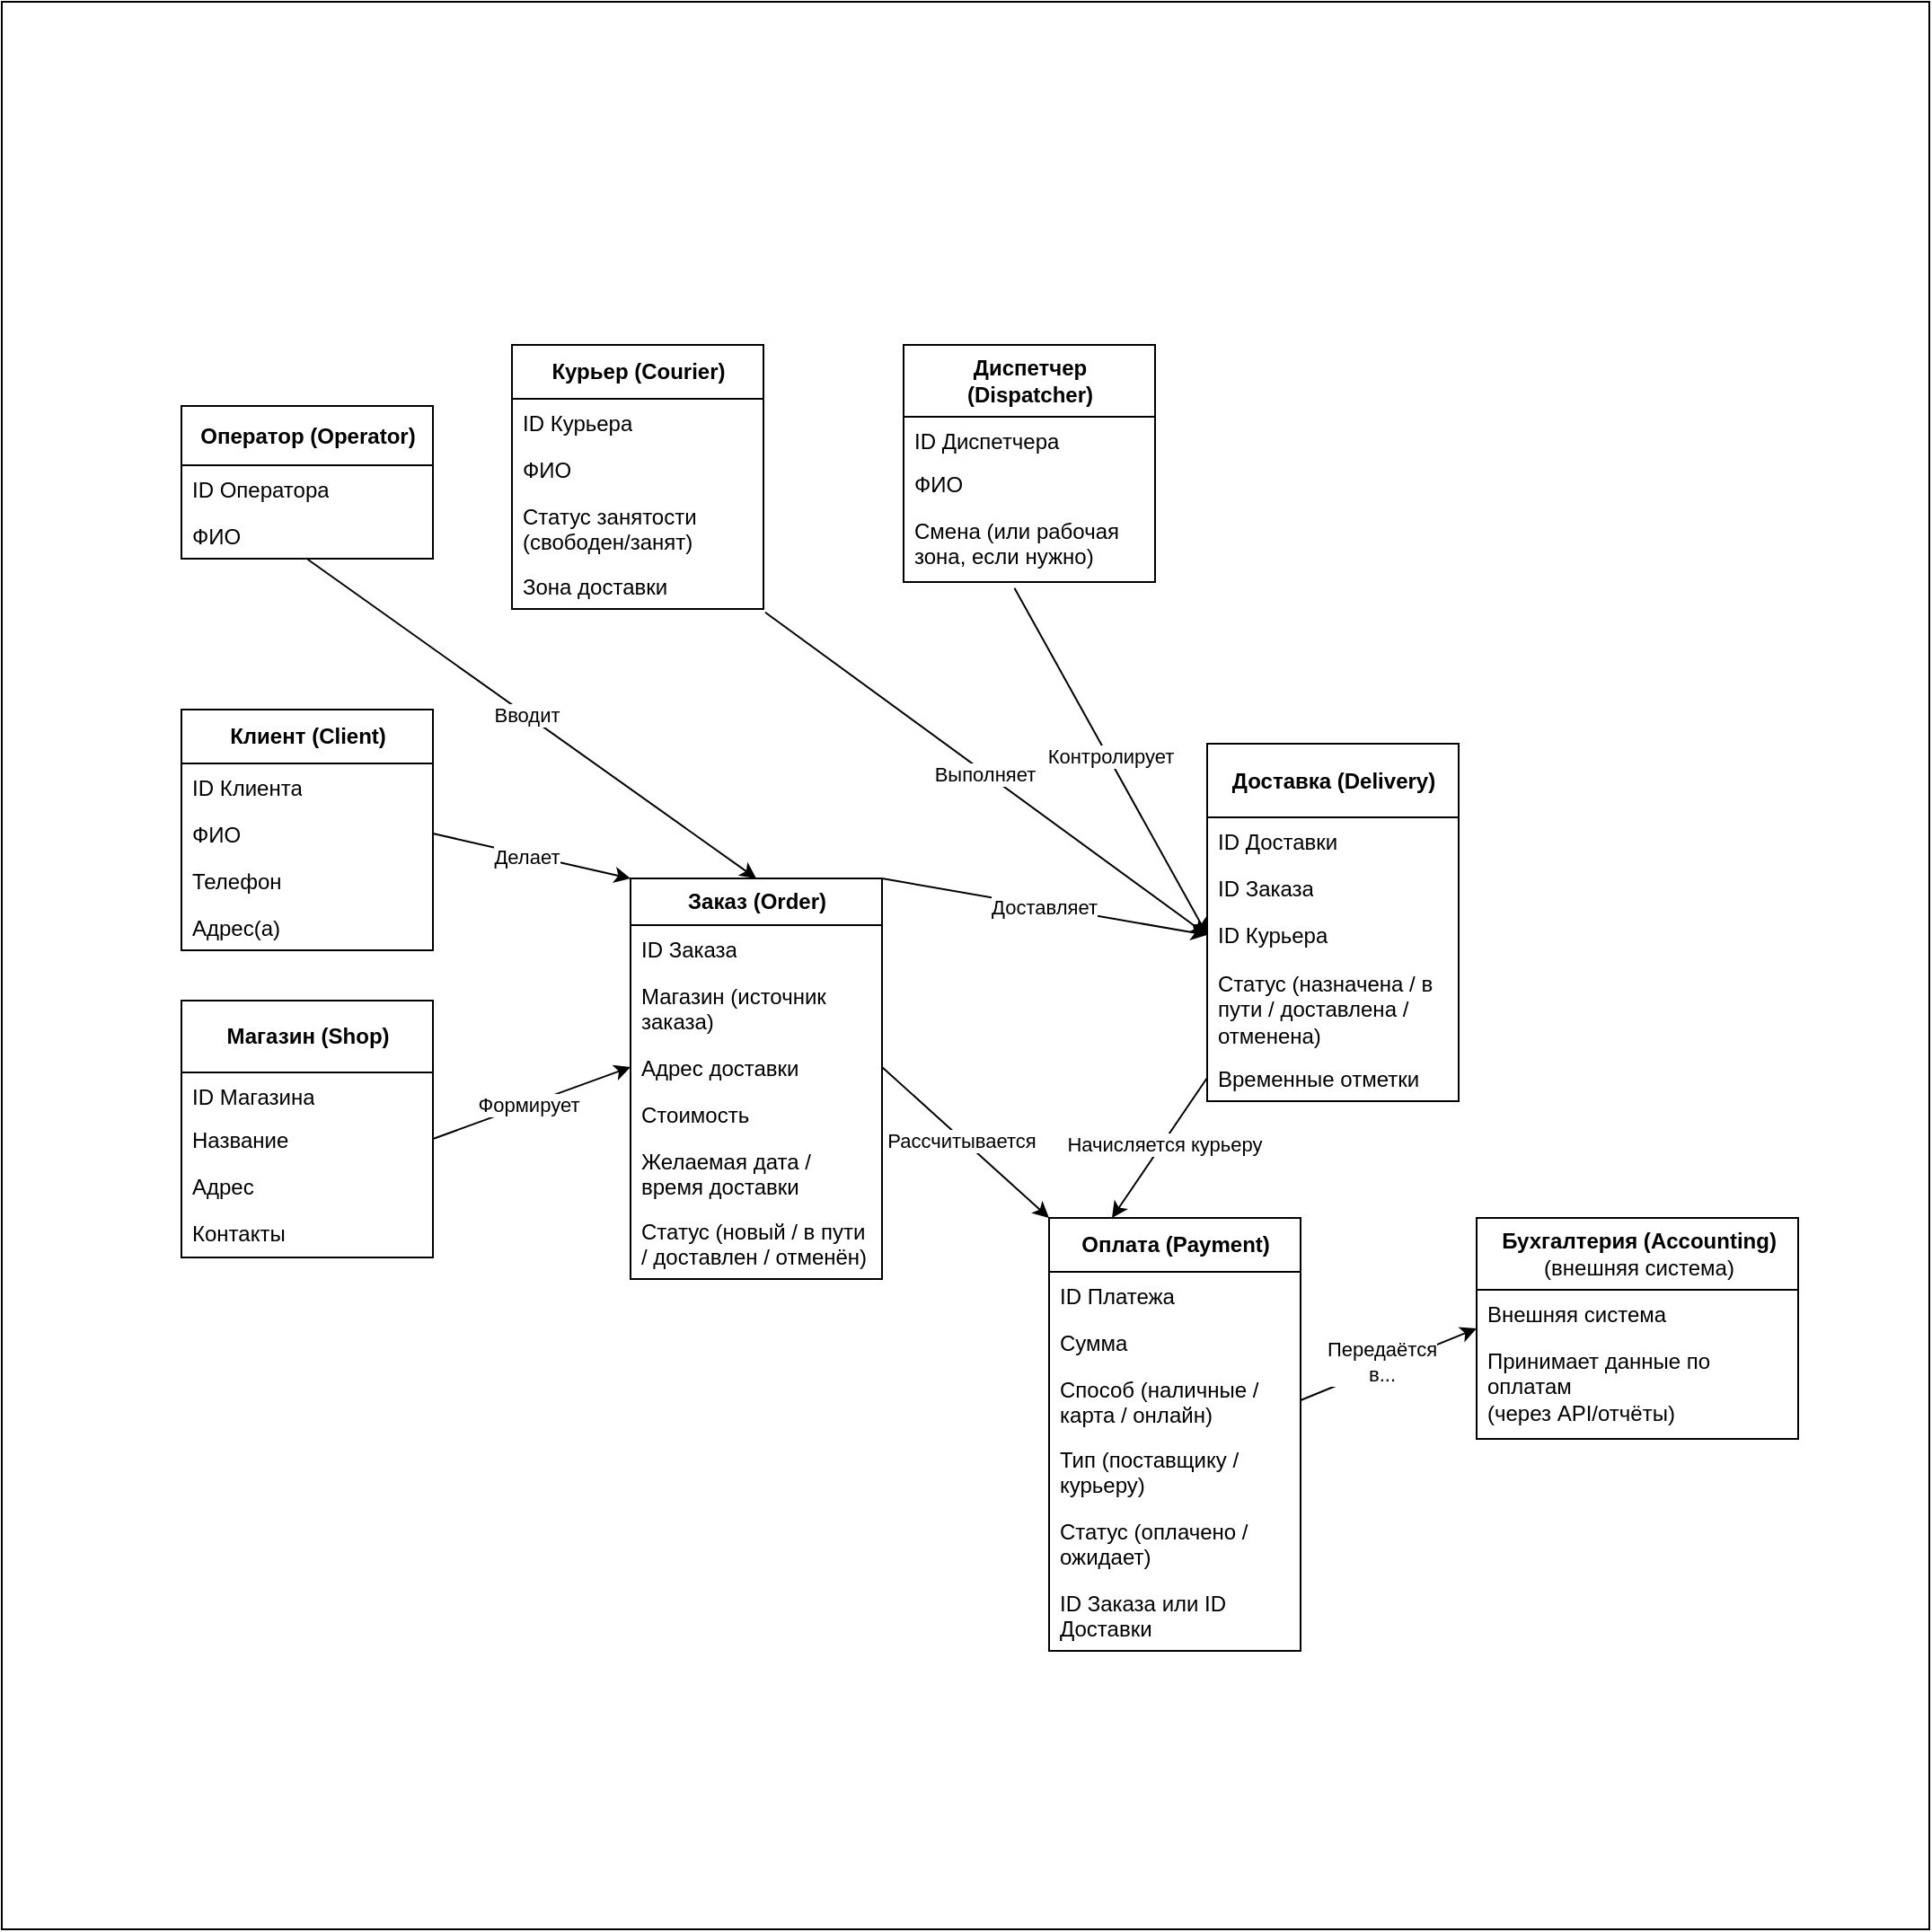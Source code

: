 <mxfile version="28.1.1">
  <diagram name="Страница — 1" id="SPIXWH5k37_w77M8FAvn">
    <mxGraphModel dx="1508" dy="1028" grid="0" gridSize="10" guides="1" tooltips="1" connect="1" arrows="1" fold="1" page="0" pageScale="1" pageWidth="827" pageHeight="1169" math="0" shadow="0">
      <root>
        <mxCell id="0" />
        <mxCell id="1" parent="0" />
        <mxCell id="qmUcqpgNvv5obwFmlG67-1" value="" style="whiteSpace=wrap;html=1;aspect=fixed;fillColor=none;" vertex="1" parent="1">
          <mxGeometry x="202" y="255" width="1073" height="1073" as="geometry" />
        </mxCell>
        <mxCell id="qmUcqpgNvv5obwFmlG67-2" value="&lt;p data-end=&quot;213&quot; data-start=&quot;192&quot;&gt;&lt;strong data-end=&quot;211&quot; data-start=&quot;192&quot;&gt;Клиент (Client)&lt;/strong&gt;&lt;/p&gt;" style="swimlane;fontStyle=0;childLayout=stackLayout;horizontal=1;startSize=30;fillColor=none;horizontalStack=0;resizeParent=1;resizeParentMax=0;resizeLast=0;collapsible=1;marginBottom=0;html=1;" vertex="1" parent="1">
          <mxGeometry x="302" y="649" width="140" height="134" as="geometry" />
        </mxCell>
        <mxCell id="qmUcqpgNvv5obwFmlG67-3" value="ID Клиента" style="text;strokeColor=none;fillColor=none;align=left;verticalAlign=top;spacingLeft=4;spacingRight=4;overflow=hidden;rotatable=0;points=[[0,0.5],[1,0.5]];portConstraint=eastwest;whiteSpace=wrap;html=1;" vertex="1" parent="qmUcqpgNvv5obwFmlG67-2">
          <mxGeometry y="30" width="140" height="26" as="geometry" />
        </mxCell>
        <mxCell id="qmUcqpgNvv5obwFmlG67-4" value="ФИО" style="text;strokeColor=none;fillColor=none;align=left;verticalAlign=top;spacingLeft=4;spacingRight=4;overflow=hidden;rotatable=0;points=[[0,0.5],[1,0.5]];portConstraint=eastwest;whiteSpace=wrap;html=1;" vertex="1" parent="qmUcqpgNvv5obwFmlG67-2">
          <mxGeometry y="56" width="140" height="26" as="geometry" />
        </mxCell>
        <mxCell id="qmUcqpgNvv5obwFmlG67-5" value="Телефон" style="text;strokeColor=none;fillColor=none;align=left;verticalAlign=top;spacingLeft=4;spacingRight=4;overflow=hidden;rotatable=0;points=[[0,0.5],[1,0.5]];portConstraint=eastwest;whiteSpace=wrap;html=1;" vertex="1" parent="qmUcqpgNvv5obwFmlG67-2">
          <mxGeometry y="82" width="140" height="26" as="geometry" />
        </mxCell>
        <mxCell id="qmUcqpgNvv5obwFmlG67-6" value="Адрес(а)" style="text;strokeColor=none;fillColor=none;align=left;verticalAlign=top;spacingLeft=4;spacingRight=4;overflow=hidden;rotatable=0;points=[[0,0.5],[1,0.5]];portConstraint=eastwest;whiteSpace=wrap;html=1;" vertex="1" parent="qmUcqpgNvv5obwFmlG67-2">
          <mxGeometry y="108" width="140" height="26" as="geometry" />
        </mxCell>
        <mxCell id="qmUcqpgNvv5obwFmlG67-7" value="&lt;p data-end=&quot;213&quot; data-start=&quot;192&quot;&gt;&lt;b&gt;Магазин (Shop)&lt;/b&gt;&lt;/p&gt;" style="swimlane;fontStyle=0;childLayout=stackLayout;horizontal=1;startSize=40;fillColor=none;horizontalStack=0;resizeParent=1;resizeParentMax=0;resizeLast=0;collapsible=1;marginBottom=0;html=1;" vertex="1" parent="1">
          <mxGeometry x="302" y="811" width="140" height="143" as="geometry" />
        </mxCell>
        <mxCell id="qmUcqpgNvv5obwFmlG67-8" value="ID Магазина" style="text;strokeColor=none;fillColor=none;align=left;verticalAlign=top;spacingLeft=4;spacingRight=4;overflow=hidden;rotatable=0;points=[[0,0.5],[1,0.5]];portConstraint=eastwest;whiteSpace=wrap;html=1;" vertex="1" parent="qmUcqpgNvv5obwFmlG67-7">
          <mxGeometry y="40" width="140" height="24" as="geometry" />
        </mxCell>
        <mxCell id="qmUcqpgNvv5obwFmlG67-9" value="Название" style="text;strokeColor=none;fillColor=none;align=left;verticalAlign=top;spacingLeft=4;spacingRight=4;overflow=hidden;rotatable=0;points=[[0,0.5],[1,0.5]];portConstraint=eastwest;whiteSpace=wrap;html=1;" vertex="1" parent="qmUcqpgNvv5obwFmlG67-7">
          <mxGeometry y="64" width="140" height="26" as="geometry" />
        </mxCell>
        <mxCell id="qmUcqpgNvv5obwFmlG67-10" value="Адрес" style="text;strokeColor=none;fillColor=none;align=left;verticalAlign=top;spacingLeft=4;spacingRight=4;overflow=hidden;rotatable=0;points=[[0,0.5],[1,0.5]];portConstraint=eastwest;whiteSpace=wrap;html=1;" vertex="1" parent="qmUcqpgNvv5obwFmlG67-7">
          <mxGeometry y="90" width="140" height="26" as="geometry" />
        </mxCell>
        <mxCell id="qmUcqpgNvv5obwFmlG67-11" value="Контакты" style="text;strokeColor=none;fillColor=none;align=left;verticalAlign=top;spacingLeft=4;spacingRight=4;overflow=hidden;rotatable=0;points=[[0,0.5],[1,0.5]];portConstraint=eastwest;whiteSpace=wrap;html=1;" vertex="1" parent="qmUcqpgNvv5obwFmlG67-7">
          <mxGeometry y="116" width="140" height="27" as="geometry" />
        </mxCell>
        <mxCell id="qmUcqpgNvv5obwFmlG67-12" value="&lt;p data-end=&quot;325&quot; data-start=&quot;304&quot;&gt;&lt;strong data-end=&quot;323&quot; data-start=&quot;304&quot;&gt;Курьер (Courier)&lt;/strong&gt;&lt;/p&gt;" style="swimlane;fontStyle=0;childLayout=stackLayout;horizontal=1;startSize=30;fillColor=none;horizontalStack=0;resizeParent=1;resizeParentMax=0;resizeLast=0;collapsible=1;marginBottom=0;html=1;" vertex="1" parent="1">
          <mxGeometry x="486" y="446" width="140" height="147" as="geometry" />
        </mxCell>
        <mxCell id="qmUcqpgNvv5obwFmlG67-13" value="ID Курьера" style="text;strokeColor=none;fillColor=none;align=left;verticalAlign=top;spacingLeft=4;spacingRight=4;overflow=hidden;rotatable=0;points=[[0,0.5],[1,0.5]];portConstraint=eastwest;whiteSpace=wrap;html=1;" vertex="1" parent="qmUcqpgNvv5obwFmlG67-12">
          <mxGeometry y="30" width="140" height="26" as="geometry" />
        </mxCell>
        <mxCell id="qmUcqpgNvv5obwFmlG67-14" value="ФИО" style="text;strokeColor=none;fillColor=none;align=left;verticalAlign=top;spacingLeft=4;spacingRight=4;overflow=hidden;rotatable=0;points=[[0,0.5],[1,0.5]];portConstraint=eastwest;whiteSpace=wrap;html=1;" vertex="1" parent="qmUcqpgNvv5obwFmlG67-12">
          <mxGeometry y="56" width="140" height="26" as="geometry" />
        </mxCell>
        <mxCell id="qmUcqpgNvv5obwFmlG67-15" value="Статус занятости (свободен/занят)" style="text;strokeColor=none;fillColor=none;align=left;verticalAlign=top;spacingLeft=4;spacingRight=4;overflow=hidden;rotatable=0;points=[[0,0.5],[1,0.5]];portConstraint=eastwest;whiteSpace=wrap;html=1;" vertex="1" parent="qmUcqpgNvv5obwFmlG67-12">
          <mxGeometry y="82" width="140" height="39" as="geometry" />
        </mxCell>
        <mxCell id="qmUcqpgNvv5obwFmlG67-16" value="Зона доставки" style="text;strokeColor=none;fillColor=none;align=left;verticalAlign=top;spacingLeft=4;spacingRight=4;overflow=hidden;rotatable=0;points=[[0,0.5],[1,0.5]];portConstraint=eastwest;whiteSpace=wrap;html=1;" vertex="1" parent="qmUcqpgNvv5obwFmlG67-12">
          <mxGeometry y="121" width="140" height="26" as="geometry" />
        </mxCell>
        <mxCell id="qmUcqpgNvv5obwFmlG67-17" value="&lt;p data-end=&quot;434&quot; data-start=&quot;412&quot;&gt;&lt;strong data-end=&quot;432&quot; data-start=&quot;412&quot;&gt;Заказ (Order)&lt;/strong&gt;&lt;/p&gt;" style="swimlane;fontStyle=0;childLayout=stackLayout;horizontal=1;startSize=26;fillColor=none;horizontalStack=0;resizeParent=1;resizeParentMax=0;resizeLast=0;collapsible=1;marginBottom=0;html=1;" vertex="1" parent="1">
          <mxGeometry x="552" y="743" width="140" height="223" as="geometry" />
        </mxCell>
        <mxCell id="qmUcqpgNvv5obwFmlG67-18" value="ID Заказа" style="text;strokeColor=none;fillColor=none;align=left;verticalAlign=top;spacingLeft=4;spacingRight=4;overflow=hidden;rotatable=0;points=[[0,0.5],[1,0.5]];portConstraint=eastwest;whiteSpace=wrap;html=1;" vertex="1" parent="qmUcqpgNvv5obwFmlG67-17">
          <mxGeometry y="26" width="140" height="26" as="geometry" />
        </mxCell>
        <mxCell id="qmUcqpgNvv5obwFmlG67-19" value="Магазин (источник заказа)" style="text;strokeColor=none;fillColor=none;align=left;verticalAlign=top;spacingLeft=4;spacingRight=4;overflow=hidden;rotatable=0;points=[[0,0.5],[1,0.5]];portConstraint=eastwest;whiteSpace=wrap;html=1;" vertex="1" parent="qmUcqpgNvv5obwFmlG67-17">
          <mxGeometry y="52" width="140" height="40" as="geometry" />
        </mxCell>
        <mxCell id="qmUcqpgNvv5obwFmlG67-20" value="Адрес доставки" style="text;strokeColor=none;fillColor=none;align=left;verticalAlign=top;spacingLeft=4;spacingRight=4;overflow=hidden;rotatable=0;points=[[0,0.5],[1,0.5]];portConstraint=eastwest;whiteSpace=wrap;html=1;" vertex="1" parent="qmUcqpgNvv5obwFmlG67-17">
          <mxGeometry y="92" width="140" height="26" as="geometry" />
        </mxCell>
        <mxCell id="qmUcqpgNvv5obwFmlG67-21" value="Стоимость" style="text;strokeColor=none;fillColor=none;align=left;verticalAlign=top;spacingLeft=4;spacingRight=4;overflow=hidden;rotatable=0;points=[[0,0.5],[1,0.5]];portConstraint=eastwest;whiteSpace=wrap;html=1;" vertex="1" parent="qmUcqpgNvv5obwFmlG67-17">
          <mxGeometry y="118" width="140" height="26" as="geometry" />
        </mxCell>
        <mxCell id="qmUcqpgNvv5obwFmlG67-22" value="Желаемая дата / время доставки" style="text;strokeColor=none;fillColor=none;align=left;verticalAlign=top;spacingLeft=4;spacingRight=4;overflow=hidden;rotatable=0;points=[[0,0.5],[1,0.5]];portConstraint=eastwest;whiteSpace=wrap;html=1;" vertex="1" parent="qmUcqpgNvv5obwFmlG67-17">
          <mxGeometry y="144" width="140" height="39" as="geometry" />
        </mxCell>
        <mxCell id="qmUcqpgNvv5obwFmlG67-23" value="Статус (новый / в пути / доставлен / отменён)" style="text;strokeColor=none;fillColor=none;align=left;verticalAlign=top;spacingLeft=4;spacingRight=4;overflow=hidden;rotatable=0;points=[[0,0.5],[1,0.5]];portConstraint=eastwest;whiteSpace=wrap;html=1;" vertex="1" parent="qmUcqpgNvv5obwFmlG67-17">
          <mxGeometry y="183" width="140" height="40" as="geometry" />
        </mxCell>
        <mxCell id="qmUcqpgNvv5obwFmlG67-24" value="&lt;p data-end=&quot;434&quot; data-start=&quot;412&quot;&gt;&lt;b&gt;Оператор (Operator)&lt;/b&gt;&lt;/p&gt;" style="swimlane;fontStyle=0;childLayout=stackLayout;horizontal=1;startSize=33;fillColor=none;horizontalStack=0;resizeParent=1;resizeParentMax=0;resizeLast=0;collapsible=1;marginBottom=0;html=1;" vertex="1" parent="1">
          <mxGeometry x="302" y="480" width="140" height="85" as="geometry" />
        </mxCell>
        <mxCell id="qmUcqpgNvv5obwFmlG67-25" value="ID Оператора" style="text;strokeColor=none;fillColor=none;align=left;verticalAlign=top;spacingLeft=4;spacingRight=4;overflow=hidden;rotatable=0;points=[[0,0.5],[1,0.5]];portConstraint=eastwest;whiteSpace=wrap;html=1;" vertex="1" parent="qmUcqpgNvv5obwFmlG67-24">
          <mxGeometry y="33" width="140" height="26" as="geometry" />
        </mxCell>
        <mxCell id="qmUcqpgNvv5obwFmlG67-26" value="ФИО" style="text;strokeColor=none;fillColor=none;align=left;verticalAlign=top;spacingLeft=4;spacingRight=4;overflow=hidden;rotatable=0;points=[[0,0.5],[1,0.5]];portConstraint=eastwest;whiteSpace=wrap;html=1;" vertex="1" parent="qmUcqpgNvv5obwFmlG67-24">
          <mxGeometry y="59" width="140" height="26" as="geometry" />
        </mxCell>
        <mxCell id="qmUcqpgNvv5obwFmlG67-27" value="&lt;p data-end=&quot;434&quot; data-start=&quot;412&quot;&gt;&lt;strong data-end=&quot;432&quot; data-start=&quot;412&quot;&gt;Оплата (Payment)&lt;/strong&gt;&lt;/p&gt;" style="swimlane;fontStyle=0;childLayout=stackLayout;horizontal=1;startSize=30;fillColor=none;horizontalStack=0;resizeParent=1;resizeParentMax=0;resizeLast=0;collapsible=1;marginBottom=0;html=1;" vertex="1" parent="1">
          <mxGeometry x="785" y="932" width="140" height="241" as="geometry" />
        </mxCell>
        <mxCell id="qmUcqpgNvv5obwFmlG67-28" value="ID Платежа" style="text;strokeColor=none;fillColor=none;align=left;verticalAlign=top;spacingLeft=4;spacingRight=4;overflow=hidden;rotatable=0;points=[[0,0.5],[1,0.5]];portConstraint=eastwest;whiteSpace=wrap;html=1;" vertex="1" parent="qmUcqpgNvv5obwFmlG67-27">
          <mxGeometry y="30" width="140" height="26" as="geometry" />
        </mxCell>
        <mxCell id="qmUcqpgNvv5obwFmlG67-29" value="Сумма" style="text;strokeColor=none;fillColor=none;align=left;verticalAlign=top;spacingLeft=4;spacingRight=4;overflow=hidden;rotatable=0;points=[[0,0.5],[1,0.5]];portConstraint=eastwest;whiteSpace=wrap;html=1;" vertex="1" parent="qmUcqpgNvv5obwFmlG67-27">
          <mxGeometry y="56" width="140" height="26" as="geometry" />
        </mxCell>
        <mxCell id="qmUcqpgNvv5obwFmlG67-30" value="Способ (наличные / карта / онлайн)" style="text;strokeColor=none;fillColor=none;align=left;verticalAlign=top;spacingLeft=4;spacingRight=4;overflow=hidden;rotatable=0;points=[[0,0.5],[1,0.5]];portConstraint=eastwest;whiteSpace=wrap;html=1;" vertex="1" parent="qmUcqpgNvv5obwFmlG67-27">
          <mxGeometry y="82" width="140" height="39" as="geometry" />
        </mxCell>
        <mxCell id="qmUcqpgNvv5obwFmlG67-31" value="Тип (поставщику / курьеру)" style="text;strokeColor=none;fillColor=none;align=left;verticalAlign=top;spacingLeft=4;spacingRight=4;overflow=hidden;rotatable=0;points=[[0,0.5],[1,0.5]];portConstraint=eastwest;whiteSpace=wrap;html=1;" vertex="1" parent="qmUcqpgNvv5obwFmlG67-27">
          <mxGeometry y="121" width="140" height="40" as="geometry" />
        </mxCell>
        <mxCell id="qmUcqpgNvv5obwFmlG67-32" value="Статус (оплачено / ожидает)" style="text;strokeColor=none;fillColor=none;align=left;verticalAlign=top;spacingLeft=4;spacingRight=4;overflow=hidden;rotatable=0;points=[[0,0.5],[1,0.5]];portConstraint=eastwest;whiteSpace=wrap;html=1;" vertex="1" parent="qmUcqpgNvv5obwFmlG67-27">
          <mxGeometry y="161" width="140" height="40" as="geometry" />
        </mxCell>
        <mxCell id="qmUcqpgNvv5obwFmlG67-33" value="ID Заказа или ID Доставки" style="text;strokeColor=none;fillColor=none;align=left;verticalAlign=top;spacingLeft=4;spacingRight=4;overflow=hidden;rotatable=0;points=[[0,0.5],[1,0.5]];portConstraint=eastwest;whiteSpace=wrap;html=1;" vertex="1" parent="qmUcqpgNvv5obwFmlG67-27">
          <mxGeometry y="201" width="140" height="40" as="geometry" />
        </mxCell>
        <mxCell id="qmUcqpgNvv5obwFmlG67-34" value="&lt;p data-end=&quot;213&quot; data-start=&quot;192&quot;&gt;&lt;b&gt;Доставка (Delivery)&lt;/b&gt;&lt;/p&gt;" style="swimlane;fontStyle=0;childLayout=stackLayout;horizontal=1;startSize=41;fillColor=none;horizontalStack=0;resizeParent=1;resizeParentMax=0;resizeLast=0;collapsible=1;marginBottom=0;html=1;" vertex="1" parent="1">
          <mxGeometry x="873" y="668" width="140" height="199" as="geometry" />
        </mxCell>
        <mxCell id="qmUcqpgNvv5obwFmlG67-35" value="ID Доставки" style="text;strokeColor=none;fillColor=none;align=left;verticalAlign=top;spacingLeft=4;spacingRight=4;overflow=hidden;rotatable=0;points=[[0,0.5],[1,0.5]];portConstraint=eastwest;whiteSpace=wrap;html=1;" vertex="1" parent="qmUcqpgNvv5obwFmlG67-34">
          <mxGeometry y="41" width="140" height="26" as="geometry" />
        </mxCell>
        <mxCell id="qmUcqpgNvv5obwFmlG67-36" value="ID Заказа" style="text;strokeColor=none;fillColor=none;align=left;verticalAlign=top;spacingLeft=4;spacingRight=4;overflow=hidden;rotatable=0;points=[[0,0.5],[1,0.5]];portConstraint=eastwest;whiteSpace=wrap;html=1;" vertex="1" parent="qmUcqpgNvv5obwFmlG67-34">
          <mxGeometry y="67" width="140" height="26" as="geometry" />
        </mxCell>
        <mxCell id="qmUcqpgNvv5obwFmlG67-37" value="ID Курьера" style="text;strokeColor=none;fillColor=none;align=left;verticalAlign=top;spacingLeft=4;spacingRight=4;overflow=hidden;rotatable=0;points=[[0,0.5],[1,0.5]];portConstraint=eastwest;whiteSpace=wrap;html=1;" vertex="1" parent="qmUcqpgNvv5obwFmlG67-34">
          <mxGeometry y="93" width="140" height="27" as="geometry" />
        </mxCell>
        <mxCell id="qmUcqpgNvv5obwFmlG67-38" value="Статус (назначена / в пути / доставлена / отменена)" style="text;strokeColor=none;fillColor=none;align=left;verticalAlign=top;spacingLeft=4;spacingRight=4;overflow=hidden;rotatable=0;points=[[0,0.5],[1,0.5]];portConstraint=eastwest;whiteSpace=wrap;html=1;" vertex="1" parent="qmUcqpgNvv5obwFmlG67-34">
          <mxGeometry y="120" width="140" height="53" as="geometry" />
        </mxCell>
        <mxCell id="qmUcqpgNvv5obwFmlG67-39" value="Временные отметки" style="text;strokeColor=none;fillColor=none;align=left;verticalAlign=top;spacingLeft=4;spacingRight=4;overflow=hidden;rotatable=0;points=[[0,0.5],[1,0.5]];portConstraint=eastwest;whiteSpace=wrap;html=1;" vertex="1" parent="qmUcqpgNvv5obwFmlG67-34">
          <mxGeometry y="173" width="140" height="26" as="geometry" />
        </mxCell>
        <mxCell id="qmUcqpgNvv5obwFmlG67-40" value="" style="endArrow=classic;html=1;rounded=0;exitX=1;exitY=0.5;exitDx=0;exitDy=0;entryX=0;entryY=0.5;entryDx=0;entryDy=0;" edge="1" parent="1" source="qmUcqpgNvv5obwFmlG67-9" target="qmUcqpgNvv5obwFmlG67-20">
          <mxGeometry width="50" height="50" relative="1" as="geometry">
            <mxPoint x="718" y="737" as="sourcePoint" />
            <mxPoint x="625" y="780" as="targetPoint" />
          </mxGeometry>
        </mxCell>
        <mxCell id="qmUcqpgNvv5obwFmlG67-41" value="Формирует" style="edgeLabel;html=1;align=center;verticalAlign=middle;resizable=0;points=[];" vertex="1" connectable="0" parent="qmUcqpgNvv5obwFmlG67-40">
          <mxGeometry x="-0.034" relative="1" as="geometry">
            <mxPoint as="offset" />
          </mxGeometry>
        </mxCell>
        <mxCell id="qmUcqpgNvv5obwFmlG67-42" value="" style="endArrow=classic;html=1;rounded=0;entryX=0.5;entryY=0;entryDx=0;entryDy=0;exitX=0.502;exitY=1.015;exitDx=0;exitDy=0;exitPerimeter=0;" edge="1" parent="1" source="qmUcqpgNvv5obwFmlG67-26" target="qmUcqpgNvv5obwFmlG67-17">
          <mxGeometry width="50" height="50" relative="1" as="geometry">
            <mxPoint x="440" y="554" as="sourcePoint" />
            <mxPoint x="768" y="687" as="targetPoint" />
          </mxGeometry>
        </mxCell>
        <mxCell id="qmUcqpgNvv5obwFmlG67-43" value="Вводит" style="edgeLabel;html=1;align=center;verticalAlign=middle;resizable=0;points=[];" vertex="1" connectable="0" parent="qmUcqpgNvv5obwFmlG67-42">
          <mxGeometry x="-0.02" y="1" relative="1" as="geometry">
            <mxPoint x="-1" as="offset" />
          </mxGeometry>
        </mxCell>
        <mxCell id="qmUcqpgNvv5obwFmlG67-44" value="" style="endArrow=classic;html=1;rounded=0;exitX=1;exitY=0.5;exitDx=0;exitDy=0;entryX=0;entryY=0;entryDx=0;entryDy=0;" edge="1" parent="1" source="qmUcqpgNvv5obwFmlG67-4" target="qmUcqpgNvv5obwFmlG67-17">
          <mxGeometry width="50" height="50" relative="1" as="geometry">
            <mxPoint x="718" y="737" as="sourcePoint" />
            <mxPoint x="768" y="687" as="targetPoint" />
          </mxGeometry>
        </mxCell>
        <mxCell id="qmUcqpgNvv5obwFmlG67-45" value="Делает" style="edgeLabel;html=1;align=center;verticalAlign=middle;resizable=0;points=[];" vertex="1" connectable="0" parent="qmUcqpgNvv5obwFmlG67-44">
          <mxGeometry x="-0.053" y="-1" relative="1" as="geometry">
            <mxPoint as="offset" />
          </mxGeometry>
        </mxCell>
        <mxCell id="qmUcqpgNvv5obwFmlG67-46" value="" style="endArrow=classic;html=1;rounded=0;entryX=0;entryY=0.5;entryDx=0;entryDy=0;exitX=1;exitY=0;exitDx=0;exitDy=0;" edge="1" parent="1" source="qmUcqpgNvv5obwFmlG67-17" target="qmUcqpgNvv5obwFmlG67-37">
          <mxGeometry width="50" height="50" relative="1" as="geometry">
            <mxPoint x="897" y="673" as="sourcePoint" />
            <mxPoint x="768" y="687" as="targetPoint" />
          </mxGeometry>
        </mxCell>
        <mxCell id="qmUcqpgNvv5obwFmlG67-47" value="Доставляет" style="edgeLabel;html=1;align=center;verticalAlign=middle;resizable=0;points=[];" vertex="1" connectable="0" parent="qmUcqpgNvv5obwFmlG67-46">
          <mxGeometry x="-0.004" relative="1" as="geometry">
            <mxPoint as="offset" />
          </mxGeometry>
        </mxCell>
        <mxCell id="qmUcqpgNvv5obwFmlG67-48" value="" style="endArrow=classic;html=1;rounded=0;exitX=1.007;exitY=1.072;exitDx=0;exitDy=0;entryX=0;entryY=0.5;entryDx=0;entryDy=0;exitPerimeter=0;" edge="1" parent="1" source="qmUcqpgNvv5obwFmlG67-16" target="qmUcqpgNvv5obwFmlG67-37">
          <mxGeometry width="50" height="50" relative="1" as="geometry">
            <mxPoint x="661" y="528" as="sourcePoint" />
            <mxPoint x="711" y="478" as="targetPoint" />
          </mxGeometry>
        </mxCell>
        <mxCell id="qmUcqpgNvv5obwFmlG67-49" value="Выполняет" style="edgeLabel;html=1;align=center;verticalAlign=middle;resizable=0;points=[];" vertex="1" connectable="0" parent="qmUcqpgNvv5obwFmlG67-48">
          <mxGeometry x="-0.01" y="-1" relative="1" as="geometry">
            <mxPoint as="offset" />
          </mxGeometry>
        </mxCell>
        <mxCell id="qmUcqpgNvv5obwFmlG67-50" value="&lt;p data-end=&quot;213&quot; data-start=&quot;192&quot;&gt;&lt;b&gt;Диспетчер &lt;br&gt;(&lt;/b&gt;&lt;span style=&quot;background-color: transparent;&quot;&gt;&lt;b&gt;Dispatcher&lt;/b&gt;&lt;/span&gt;&lt;b style=&quot;background-color: transparent; color: light-dark(rgb(0, 0, 0), rgb(255, 255, 255));&quot;&gt;)&lt;/b&gt;&lt;/p&gt;" style="swimlane;fontStyle=0;childLayout=stackLayout;horizontal=1;startSize=40;fillColor=none;horizontalStack=0;resizeParent=1;resizeParentMax=0;resizeLast=0;collapsible=1;marginBottom=0;html=1;" vertex="1" parent="1">
          <mxGeometry x="704" y="446" width="140" height="132" as="geometry" />
        </mxCell>
        <mxCell id="qmUcqpgNvv5obwFmlG67-51" value="ID Диспетчера" style="text;strokeColor=none;fillColor=none;align=left;verticalAlign=top;spacingLeft=4;spacingRight=4;overflow=hidden;rotatable=0;points=[[0,0.5],[1,0.5]];portConstraint=eastwest;whiteSpace=wrap;html=1;" vertex="1" parent="qmUcqpgNvv5obwFmlG67-50">
          <mxGeometry y="40" width="140" height="24" as="geometry" />
        </mxCell>
        <mxCell id="qmUcqpgNvv5obwFmlG67-52" value="ФИО" style="text;strokeColor=none;fillColor=none;align=left;verticalAlign=top;spacingLeft=4;spacingRight=4;overflow=hidden;rotatable=0;points=[[0,0.5],[1,0.5]];portConstraint=eastwest;whiteSpace=wrap;html=1;" vertex="1" parent="qmUcqpgNvv5obwFmlG67-50">
          <mxGeometry y="64" width="140" height="26" as="geometry" />
        </mxCell>
        <mxCell id="qmUcqpgNvv5obwFmlG67-53" value="Смена (или рабочая зона, если нужно)" style="text;strokeColor=none;fillColor=none;align=left;verticalAlign=top;spacingLeft=4;spacingRight=4;overflow=hidden;rotatable=0;points=[[0,0.5],[1,0.5]];portConstraint=eastwest;whiteSpace=wrap;html=1;" vertex="1" parent="qmUcqpgNvv5obwFmlG67-50">
          <mxGeometry y="90" width="140" height="42" as="geometry" />
        </mxCell>
        <mxCell id="qmUcqpgNvv5obwFmlG67-54" value="" style="endArrow=classic;html=1;rounded=0;exitX=0.441;exitY=1.08;exitDx=0;exitDy=0;exitPerimeter=0;entryX=0;entryY=0.5;entryDx=0;entryDy=0;" edge="1" parent="1" source="qmUcqpgNvv5obwFmlG67-53" target="qmUcqpgNvv5obwFmlG67-37">
          <mxGeometry width="50" height="50" relative="1" as="geometry">
            <mxPoint x="718" y="800" as="sourcePoint" />
            <mxPoint x="787" y="737" as="targetPoint" />
          </mxGeometry>
        </mxCell>
        <mxCell id="qmUcqpgNvv5obwFmlG67-55" value="Контролирует" style="edgeLabel;html=1;align=center;verticalAlign=middle;resizable=0;points=[];" vertex="1" connectable="0" parent="qmUcqpgNvv5obwFmlG67-54">
          <mxGeometry x="-0.033" y="1" relative="1" as="geometry">
            <mxPoint as="offset" />
          </mxGeometry>
        </mxCell>
        <mxCell id="qmUcqpgNvv5obwFmlG67-56" value="" style="endArrow=classic;html=1;rounded=0;exitX=1;exitY=0.5;exitDx=0;exitDy=0;entryX=0;entryY=0;entryDx=0;entryDy=0;" edge="1" parent="1" source="qmUcqpgNvv5obwFmlG67-20" target="qmUcqpgNvv5obwFmlG67-27">
          <mxGeometry width="50" height="50" relative="1" as="geometry">
            <mxPoint x="718" y="800" as="sourcePoint" />
            <mxPoint x="768" y="750" as="targetPoint" />
          </mxGeometry>
        </mxCell>
        <mxCell id="qmUcqpgNvv5obwFmlG67-57" value="Рассчитывается" style="edgeLabel;html=1;align=center;verticalAlign=middle;resizable=0;points=[];" vertex="1" connectable="0" parent="qmUcqpgNvv5obwFmlG67-56">
          <mxGeometry x="-0.042" y="-1" relative="1" as="geometry">
            <mxPoint as="offset" />
          </mxGeometry>
        </mxCell>
        <mxCell id="qmUcqpgNvv5obwFmlG67-58" value="" style="endArrow=classic;html=1;rounded=0;exitX=0;exitY=0.5;exitDx=0;exitDy=0;entryX=0.25;entryY=0;entryDx=0;entryDy=0;" edge="1" parent="1" source="qmUcqpgNvv5obwFmlG67-39" target="qmUcqpgNvv5obwFmlG67-27">
          <mxGeometry width="50" height="50" relative="1" as="geometry">
            <mxPoint x="718" y="800" as="sourcePoint" />
            <mxPoint x="768" y="750" as="targetPoint" />
          </mxGeometry>
        </mxCell>
        <mxCell id="qmUcqpgNvv5obwFmlG67-59" value="Начисляется курьеру" style="edgeLabel;html=1;align=center;verticalAlign=middle;resizable=0;points=[];" vertex="1" connectable="0" parent="qmUcqpgNvv5obwFmlG67-58">
          <mxGeometry x="-0.069" y="1" relative="1" as="geometry">
            <mxPoint as="offset" />
          </mxGeometry>
        </mxCell>
        <mxCell id="qmUcqpgNvv5obwFmlG67-60" value="&lt;p data-end=&quot;213&quot; data-start=&quot;192&quot;&gt;&lt;b&gt;Бухгалтерия (&lt;/b&gt;&lt;span style=&quot;background-color: transparent;&quot;&gt;&lt;b&gt;Accounting&lt;/b&gt;&lt;/span&gt;&lt;b style=&quot;background-color: transparent; color: light-dark(rgb(0, 0, 0), rgb(255, 255, 255));&quot;&gt;)&lt;br&gt;&lt;/b&gt;(внешняя система)&lt;b style=&quot;background-color: transparent; color: light-dark(rgb(0, 0, 0), rgb(255, 255, 255));&quot;&gt;&lt;/b&gt;&lt;/p&gt;" style="swimlane;fontStyle=0;childLayout=stackLayout;horizontal=1;startSize=40;fillColor=none;horizontalStack=0;resizeParent=1;resizeParentMax=0;resizeLast=0;collapsible=1;marginBottom=0;html=1;" vertex="1" parent="1">
          <mxGeometry x="1023" y="932" width="179" height="123" as="geometry" />
        </mxCell>
        <mxCell id="qmUcqpgNvv5obwFmlG67-61" value="Внешняя система" style="text;strokeColor=none;fillColor=none;align=left;verticalAlign=top;spacingLeft=4;spacingRight=4;overflow=hidden;rotatable=0;points=[[0,0.5],[1,0.5]];portConstraint=eastwest;whiteSpace=wrap;html=1;" vertex="1" parent="qmUcqpgNvv5obwFmlG67-60">
          <mxGeometry y="40" width="179" height="26" as="geometry" />
        </mxCell>
        <mxCell id="qmUcqpgNvv5obwFmlG67-62" value="&lt;div&gt;Принимает данные по оплатам&lt;/div&gt;&lt;div&gt;(через API/отчёты)&lt;/div&gt;" style="text;strokeColor=none;fillColor=none;align=left;verticalAlign=top;spacingLeft=4;spacingRight=4;overflow=hidden;rotatable=0;points=[[0,0.5],[1,0.5]];portConstraint=eastwest;whiteSpace=wrap;html=1;" vertex="1" parent="qmUcqpgNvv5obwFmlG67-60">
          <mxGeometry y="66" width="179" height="57" as="geometry" />
        </mxCell>
        <mxCell id="qmUcqpgNvv5obwFmlG67-63" value="" style="endArrow=classic;html=1;rounded=0;entryX=0;entryY=0.5;entryDx=0;entryDy=0;exitX=1;exitY=0.5;exitDx=0;exitDy=0;" edge="1" parent="1" source="qmUcqpgNvv5obwFmlG67-30" target="qmUcqpgNvv5obwFmlG67-60">
          <mxGeometry width="50" height="50" relative="1" as="geometry">
            <mxPoint x="718" y="1050" as="sourcePoint" />
            <mxPoint x="768" y="1000" as="targetPoint" />
          </mxGeometry>
        </mxCell>
        <mxCell id="qmUcqpgNvv5obwFmlG67-64" value="Передаётся &lt;br&gt;в..." style="edgeLabel;html=1;align=center;verticalAlign=middle;resizable=0;points=[];" vertex="1" connectable="0" parent="qmUcqpgNvv5obwFmlG67-63">
          <mxGeometry x="0.037" y="2" relative="1" as="geometry">
            <mxPoint x="-5" y="1" as="offset" />
          </mxGeometry>
        </mxCell>
      </root>
    </mxGraphModel>
  </diagram>
</mxfile>

